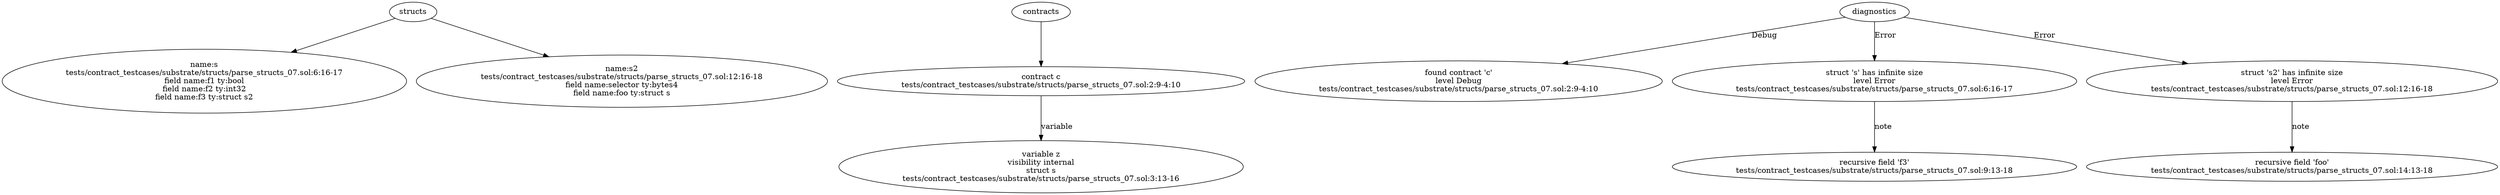 strict digraph "tests/contract_testcases/substrate/structs/parse_structs_07.sol" {
	s [label="name:s\ntests/contract_testcases/substrate/structs/parse_structs_07.sol:6:16-17\nfield name:f1 ty:bool\nfield name:f2 ty:int32\nfield name:f3 ty:struct s2"]
	s2 [label="name:s2\ntests/contract_testcases/substrate/structs/parse_structs_07.sol:12:16-18\nfield name:selector ty:bytes4\nfield name:foo ty:struct s"]
	contract [label="contract c\ntests/contract_testcases/substrate/structs/parse_structs_07.sol:2:9-4:10"]
	var [label="variable z\nvisibility internal\nstruct s\ntests/contract_testcases/substrate/structs/parse_structs_07.sol:3:13-16"]
	diagnostic [label="found contract 'c'\nlevel Debug\ntests/contract_testcases/substrate/structs/parse_structs_07.sol:2:9-4:10"]
	diagnostic_8 [label="struct 's' has infinite size\nlevel Error\ntests/contract_testcases/substrate/structs/parse_structs_07.sol:6:16-17"]
	note [label="recursive field 'f3'\ntests/contract_testcases/substrate/structs/parse_structs_07.sol:9:13-18"]
	diagnostic_10 [label="struct 's2' has infinite size\nlevel Error\ntests/contract_testcases/substrate/structs/parse_structs_07.sol:12:16-18"]
	note_11 [label="recursive field 'foo'\ntests/contract_testcases/substrate/structs/parse_structs_07.sol:14:13-18"]
	structs -> s
	structs -> s2
	contracts -> contract
	contract -> var [label="variable"]
	diagnostics -> diagnostic [label="Debug"]
	diagnostics -> diagnostic_8 [label="Error"]
	diagnostic_8 -> note [label="note"]
	diagnostics -> diagnostic_10 [label="Error"]
	diagnostic_10 -> note_11 [label="note"]
}
